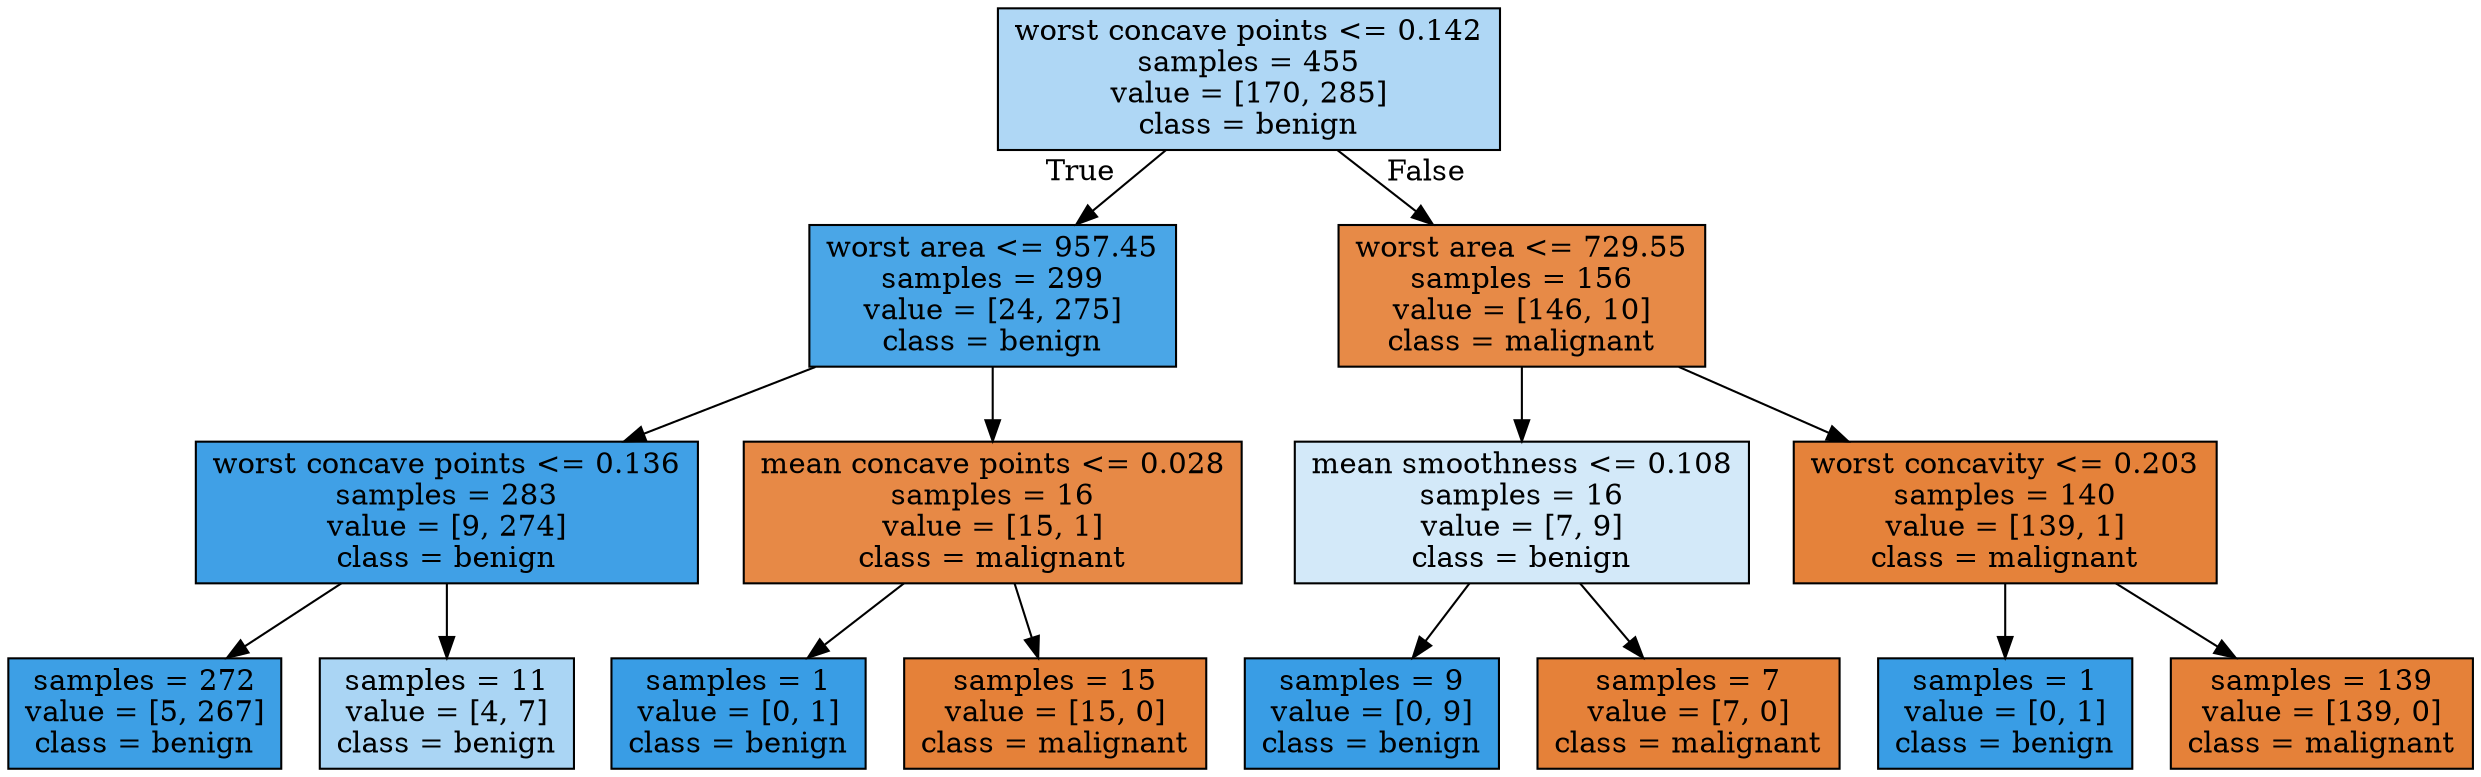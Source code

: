 digraph Tree {
node [shape=box, style="filled", color="black"] ;
0 [label="worst concave points <= 0.142\nsamples = 455\nvalue = [170, 285]\nclass = benign", fillcolor="#afd7f5"] ;
1 [label="worst area <= 957.45\nsamples = 299\nvalue = [24, 275]\nclass = benign", fillcolor="#4aa6e7"] ;
0 -> 1 [labeldistance=2.5, labelangle=45, headlabel="True"] ;
2 [label="worst concave points <= 0.136\nsamples = 283\nvalue = [9, 274]\nclass = benign", fillcolor="#40a0e6"] ;
1 -> 2 ;
3 [label="samples = 272\nvalue = [5, 267]\nclass = benign", fillcolor="#3d9fe5"] ;
2 -> 3 ;
4 [label="samples = 11\nvalue = [4, 7]\nclass = benign", fillcolor="#aad5f4"] ;
2 -> 4 ;
5 [label="mean concave points <= 0.028\nsamples = 16\nvalue = [15, 1]\nclass = malignant", fillcolor="#e78946"] ;
1 -> 5 ;
6 [label="samples = 1\nvalue = [0, 1]\nclass = benign", fillcolor="#399de5"] ;
5 -> 6 ;
7 [label="samples = 15\nvalue = [15, 0]\nclass = malignant", fillcolor="#e58139"] ;
5 -> 7 ;
8 [label="worst area <= 729.55\nsamples = 156\nvalue = [146, 10]\nclass = malignant", fillcolor="#e78a47"] ;
0 -> 8 [labeldistance=2.5, labelangle=-45, headlabel="False"] ;
9 [label="mean smoothness <= 0.108\nsamples = 16\nvalue = [7, 9]\nclass = benign", fillcolor="#d3e9f9"] ;
8 -> 9 ;
10 [label="samples = 9\nvalue = [0, 9]\nclass = benign", fillcolor="#399de5"] ;
9 -> 10 ;
11 [label="samples = 7\nvalue = [7, 0]\nclass = malignant", fillcolor="#e58139"] ;
9 -> 11 ;
12 [label="worst concavity <= 0.203\nsamples = 140\nvalue = [139, 1]\nclass = malignant", fillcolor="#e5823a"] ;
8 -> 12 ;
13 [label="samples = 1\nvalue = [0, 1]\nclass = benign", fillcolor="#399de5"] ;
12 -> 13 ;
14 [label="samples = 139\nvalue = [139, 0]\nclass = malignant", fillcolor="#e58139"] ;
12 -> 14 ;
}